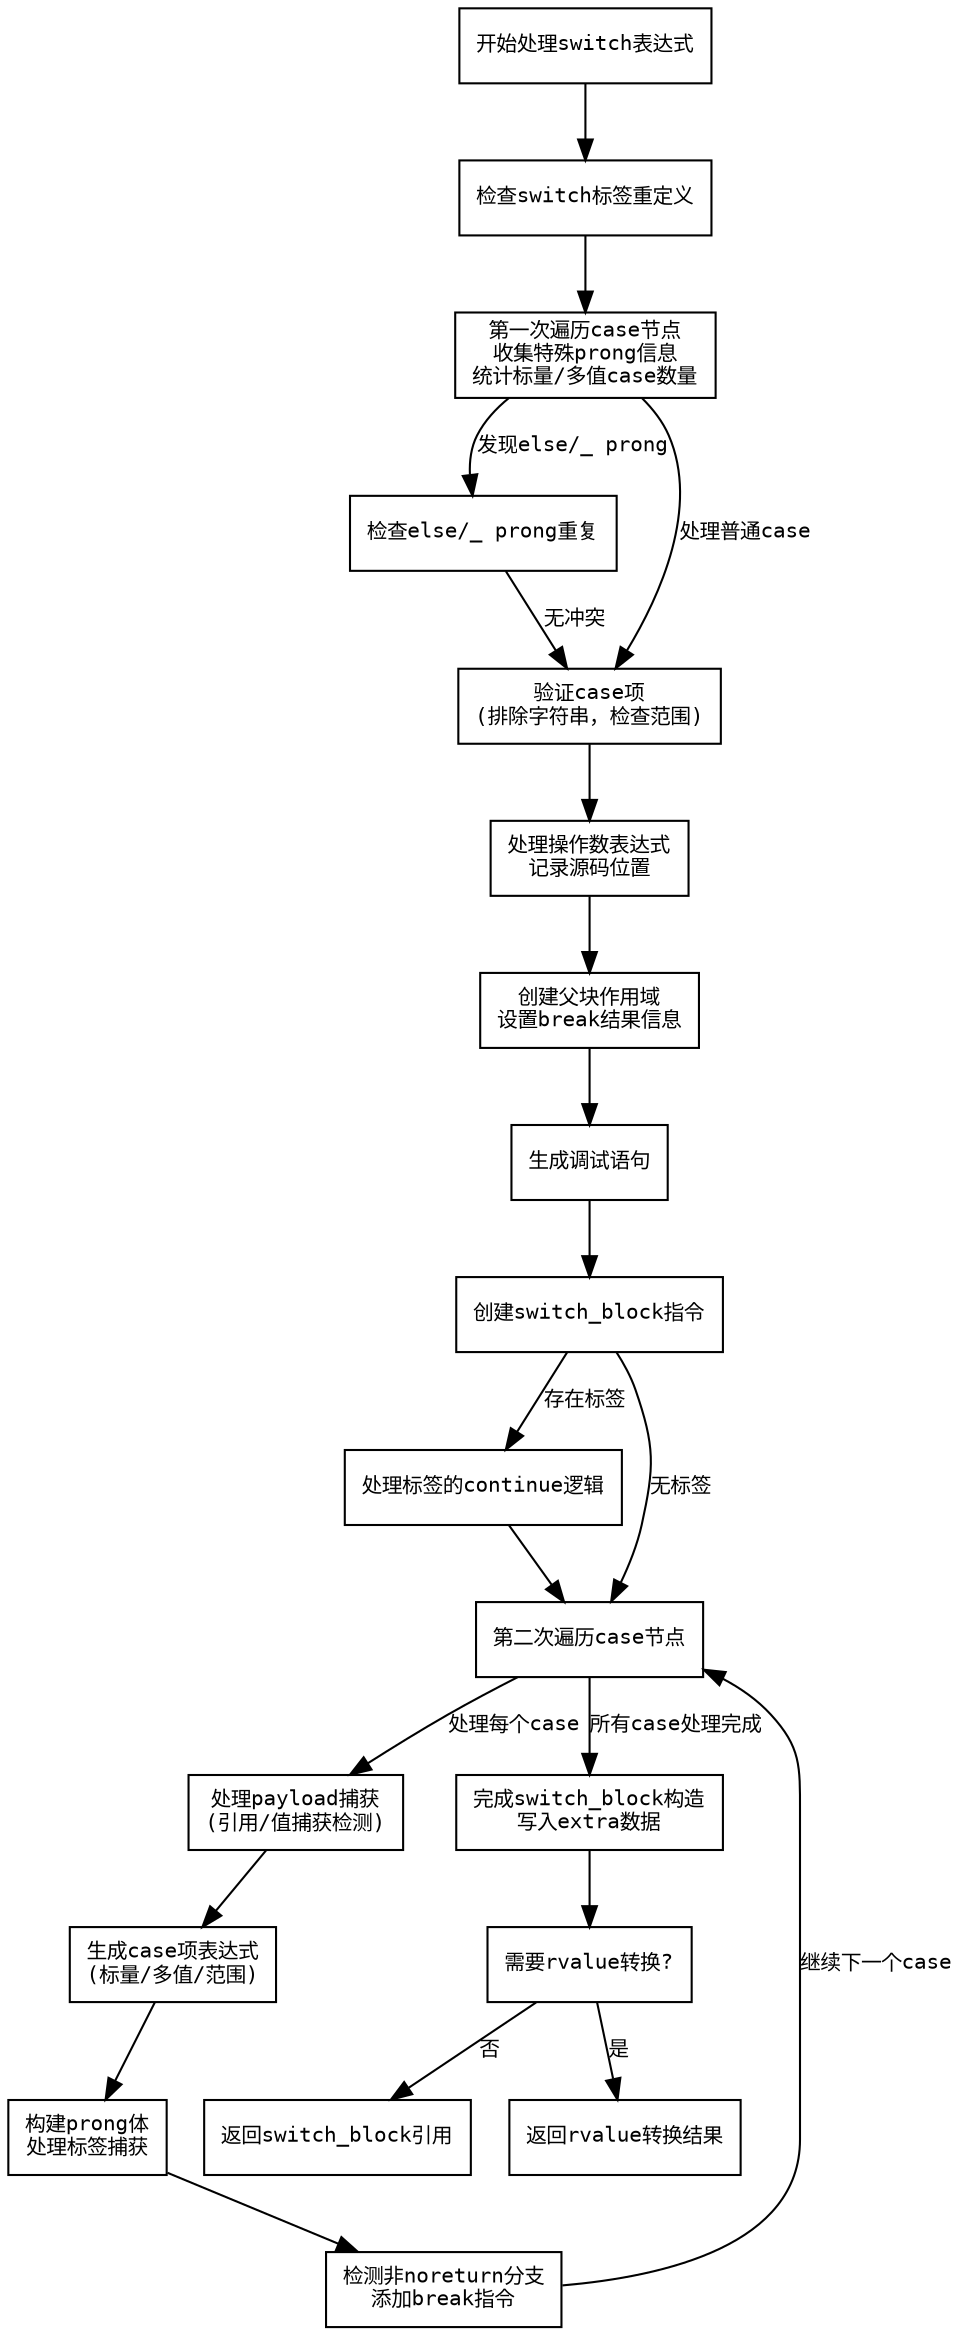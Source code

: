 
digraph flowchart {
    node [shape=rectangle, fontname="Courier", fontsize=10];
    edge [fontname="Courier", fontsize=10];
    
    start [label="开始处理switch表达式"];
    check_label [label="检查switch标签重定义"];
    first_pass [label="第一次遍历case节点\n收集特殊prong信息\n统计标量/多值case数量"];
    check_duplicates [label="检查else/_ prong重复"];
    validate_items [label="验证case项\n(排除字符串，检查范围)"];
    handle_operand [label="处理操作数表达式\n记录源码位置"];
    create_block [label="创建父块作用域\n设置break结果信息"];
    emit_dbg_stmt [label="生成调试语句"];
    make_switch_block [label="创建switch_block指令"];
    handle_label [label="处理标签的continue逻辑"];
    second_pass [label="第二次遍历case节点"];
    handle_payload [label="处理payload捕获\n(引用/值捕获检测)"];
    generate_items [label="生成case项表达式\n(标量/多值/范围)"];
    build_prong [label="构建prong体\n处理标签捕获"];
    check_break [label="检测非noreturn分支\n添加break指令"];
    finalize_block [label="完成switch_block构造\n写入extra数据"];
    need_rvalue [label="需要rvalue转换?"];
    return_result [label="返回switch_block引用"];
    return_rvalue [label="返回rvalue转换结果"];

    start -> check_label;
    check_label -> first_pass;
    first_pass -> check_duplicates [label="发现else/_ prong"];
    first_pass -> validate_items [label="处理普通case"];
    check_duplicates -> validate_items [label="无冲突"];
    validate_items -> handle_operand;
    handle_operand -> create_block;
    create_block -> emit_dbg_stmt;
    emit_dbg_stmt -> make_switch_block;
    make_switch_block -> handle_label [label="存在标签"];
    handle_label -> second_pass;
    make_switch_block -> second_pass [label="无标签"];
    second_pass -> handle_payload [label="处理每个case"];
    handle_payload -> generate_items;
    generate_items -> build_prong;
    build_prong -> check_break;
    check_break -> second_pass [label="继续下一个case"];
    second_pass -> finalize_block [label="所有case处理完成"];
    finalize_block -> need_rvalue;
    need_rvalue -> return_rvalue [label="是"];
    need_rvalue -> return_result [label="否"];
}
